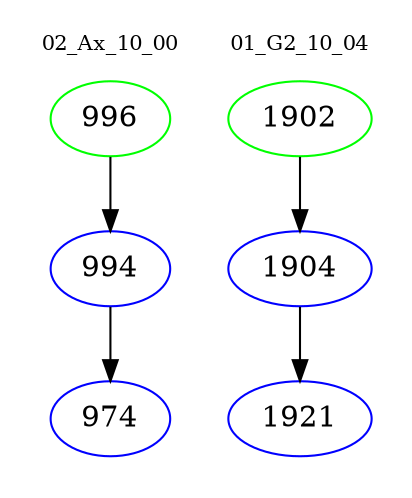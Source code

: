 digraph{
subgraph cluster_0 {
color = white
label = "02_Ax_10_00";
fontsize=10;
T0_996 [label="996", color="green"]
T0_996 -> T0_994 [color="black"]
T0_994 [label="994", color="blue"]
T0_994 -> T0_974 [color="black"]
T0_974 [label="974", color="blue"]
}
subgraph cluster_1 {
color = white
label = "01_G2_10_04";
fontsize=10;
T1_1902 [label="1902", color="green"]
T1_1902 -> T1_1904 [color="black"]
T1_1904 [label="1904", color="blue"]
T1_1904 -> T1_1921 [color="black"]
T1_1921 [label="1921", color="blue"]
}
}
